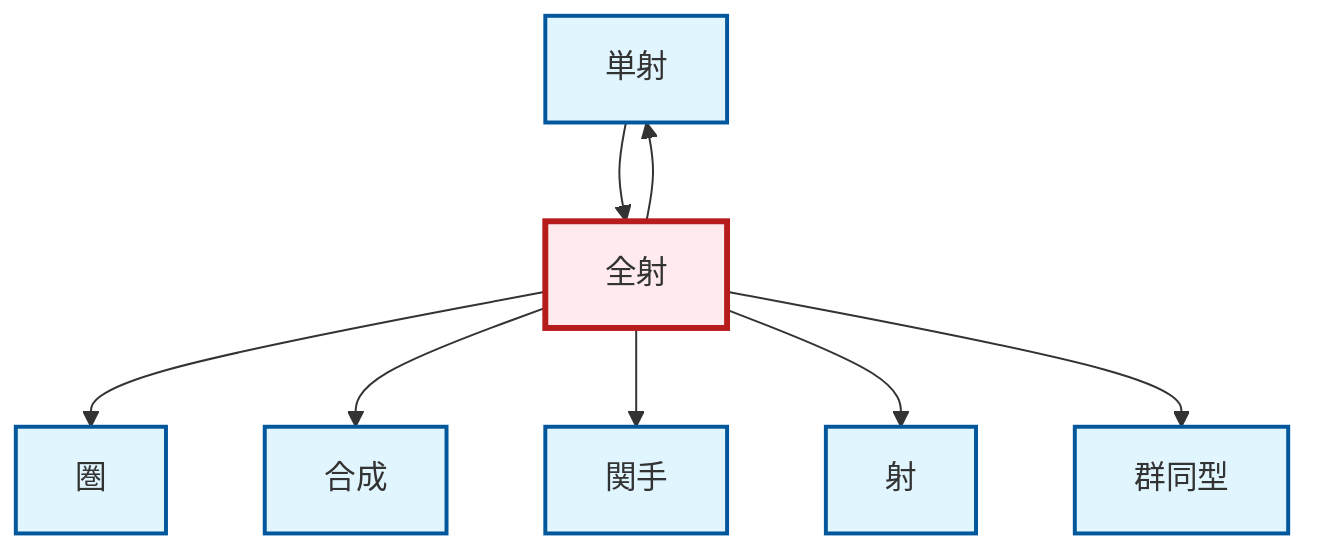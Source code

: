 graph TD
    classDef definition fill:#e1f5fe,stroke:#01579b,stroke-width:2px
    classDef theorem fill:#f3e5f5,stroke:#4a148c,stroke-width:2px
    classDef axiom fill:#fff3e0,stroke:#e65100,stroke-width:2px
    classDef example fill:#e8f5e9,stroke:#1b5e20,stroke-width:2px
    classDef current fill:#ffebee,stroke:#b71c1c,stroke-width:3px
    def-composition["合成"]:::definition
    def-functor["関手"]:::definition
    def-category["圏"]:::definition
    def-monomorphism["単射"]:::definition
    def-isomorphism["群同型"]:::definition
    def-epimorphism["全射"]:::definition
    def-morphism["射"]:::definition
    def-epimorphism --> def-category
    def-epimorphism --> def-composition
    def-epimorphism --> def-functor
    def-epimorphism --> def-monomorphism
    def-epimorphism --> def-morphism
    def-epimorphism --> def-isomorphism
    def-monomorphism --> def-epimorphism
    class def-epimorphism current